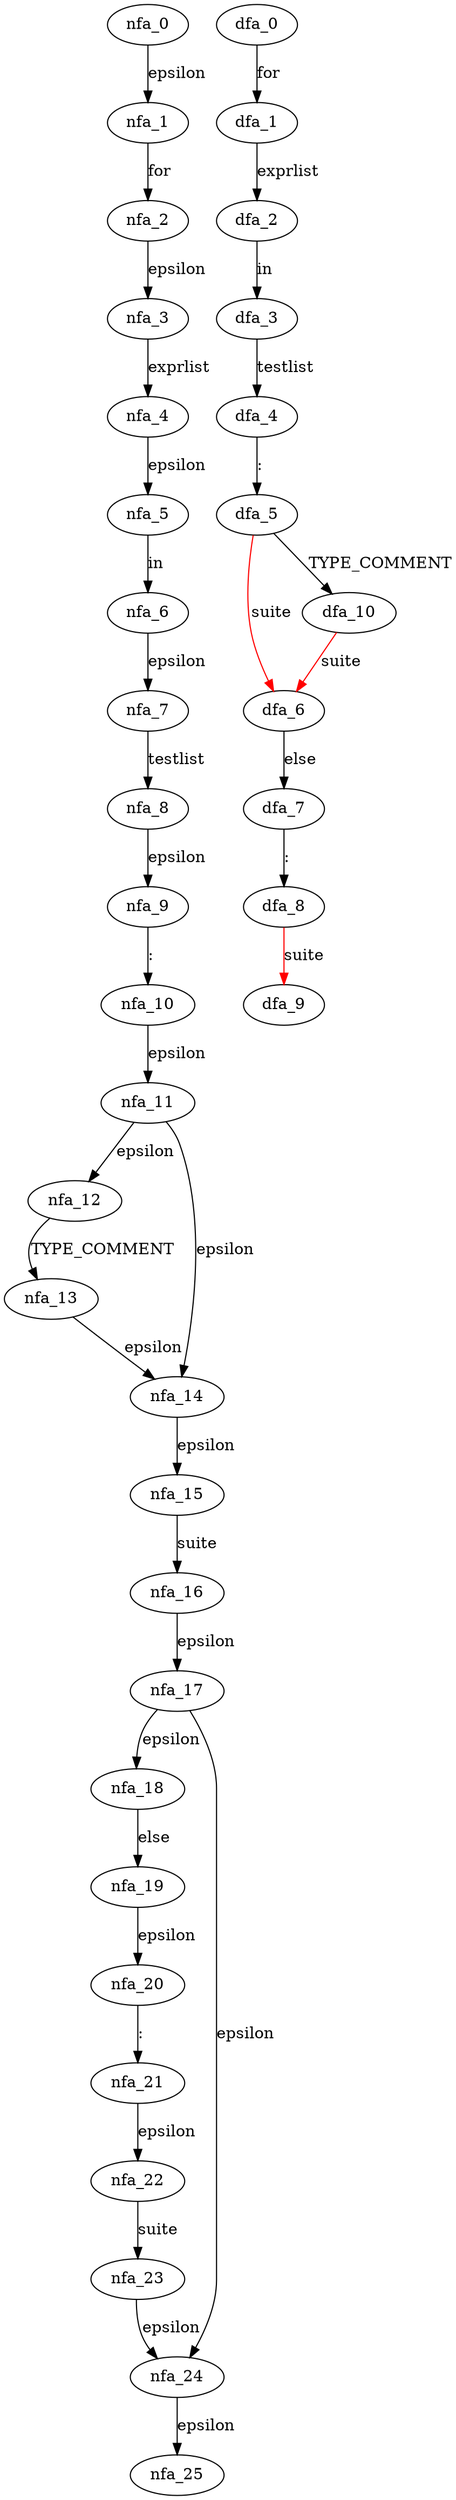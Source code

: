 digraph for_stmt {
 subgraph for_stmt_nfa {
  nfa_0->nfa_1[label=epsilon]
  nfa_1->nfa_2[label="for"]
  nfa_2->nfa_3[label=epsilon]
  nfa_3->nfa_4[label=exprlist]
  nfa_4->nfa_5[label=epsilon]
  nfa_5->nfa_6[label="in"]
  nfa_6->nfa_7[label=epsilon]
  nfa_7->nfa_8[label=testlist]
  nfa_8->nfa_9[label=epsilon]
  nfa_9->nfa_10[label=":"]
  nfa_10->nfa_11[label=epsilon]
  nfa_11->nfa_12[label=epsilon]
  nfa_12->nfa_13[label=TYPE_COMMENT]
  nfa_13->nfa_14[label=epsilon]
  nfa_14->nfa_15[label=epsilon]
  nfa_15->nfa_16[label=suite]
  nfa_16->nfa_17[label=epsilon]
  nfa_17->nfa_18[label=epsilon]
  nfa_18->nfa_19[label="else"]
  nfa_19->nfa_20[label=epsilon]
  nfa_20->nfa_21[label=":"]
  nfa_21->nfa_22[label=epsilon]
  nfa_22->nfa_23[label=suite]
  nfa_23->nfa_24[label=epsilon]
  nfa_24->nfa_25[label=epsilon]
  nfa_17->nfa_24[label=epsilon]
  nfa_11->nfa_14[label=epsilon]
  }
 subgraph for_stmt_dfa {
  dfa_0->dfa_1[label="for"]
  dfa_1->dfa_2[label=exprlist]
  dfa_2->dfa_3[label="in"]
  dfa_3->dfa_4[label=testlist]
  dfa_4->dfa_5[label=":"]
  dfa_5->dfa_6[label=suite,color=red]
  dfa_6->dfa_7[label="else"]
  dfa_7->dfa_8[label=":"]
  dfa_8->dfa_9[label=suite,color=red]
  dfa_5->dfa_10[label=TYPE_COMMENT]
  dfa_10->dfa_6[label=suite,color=red]
  }
}
